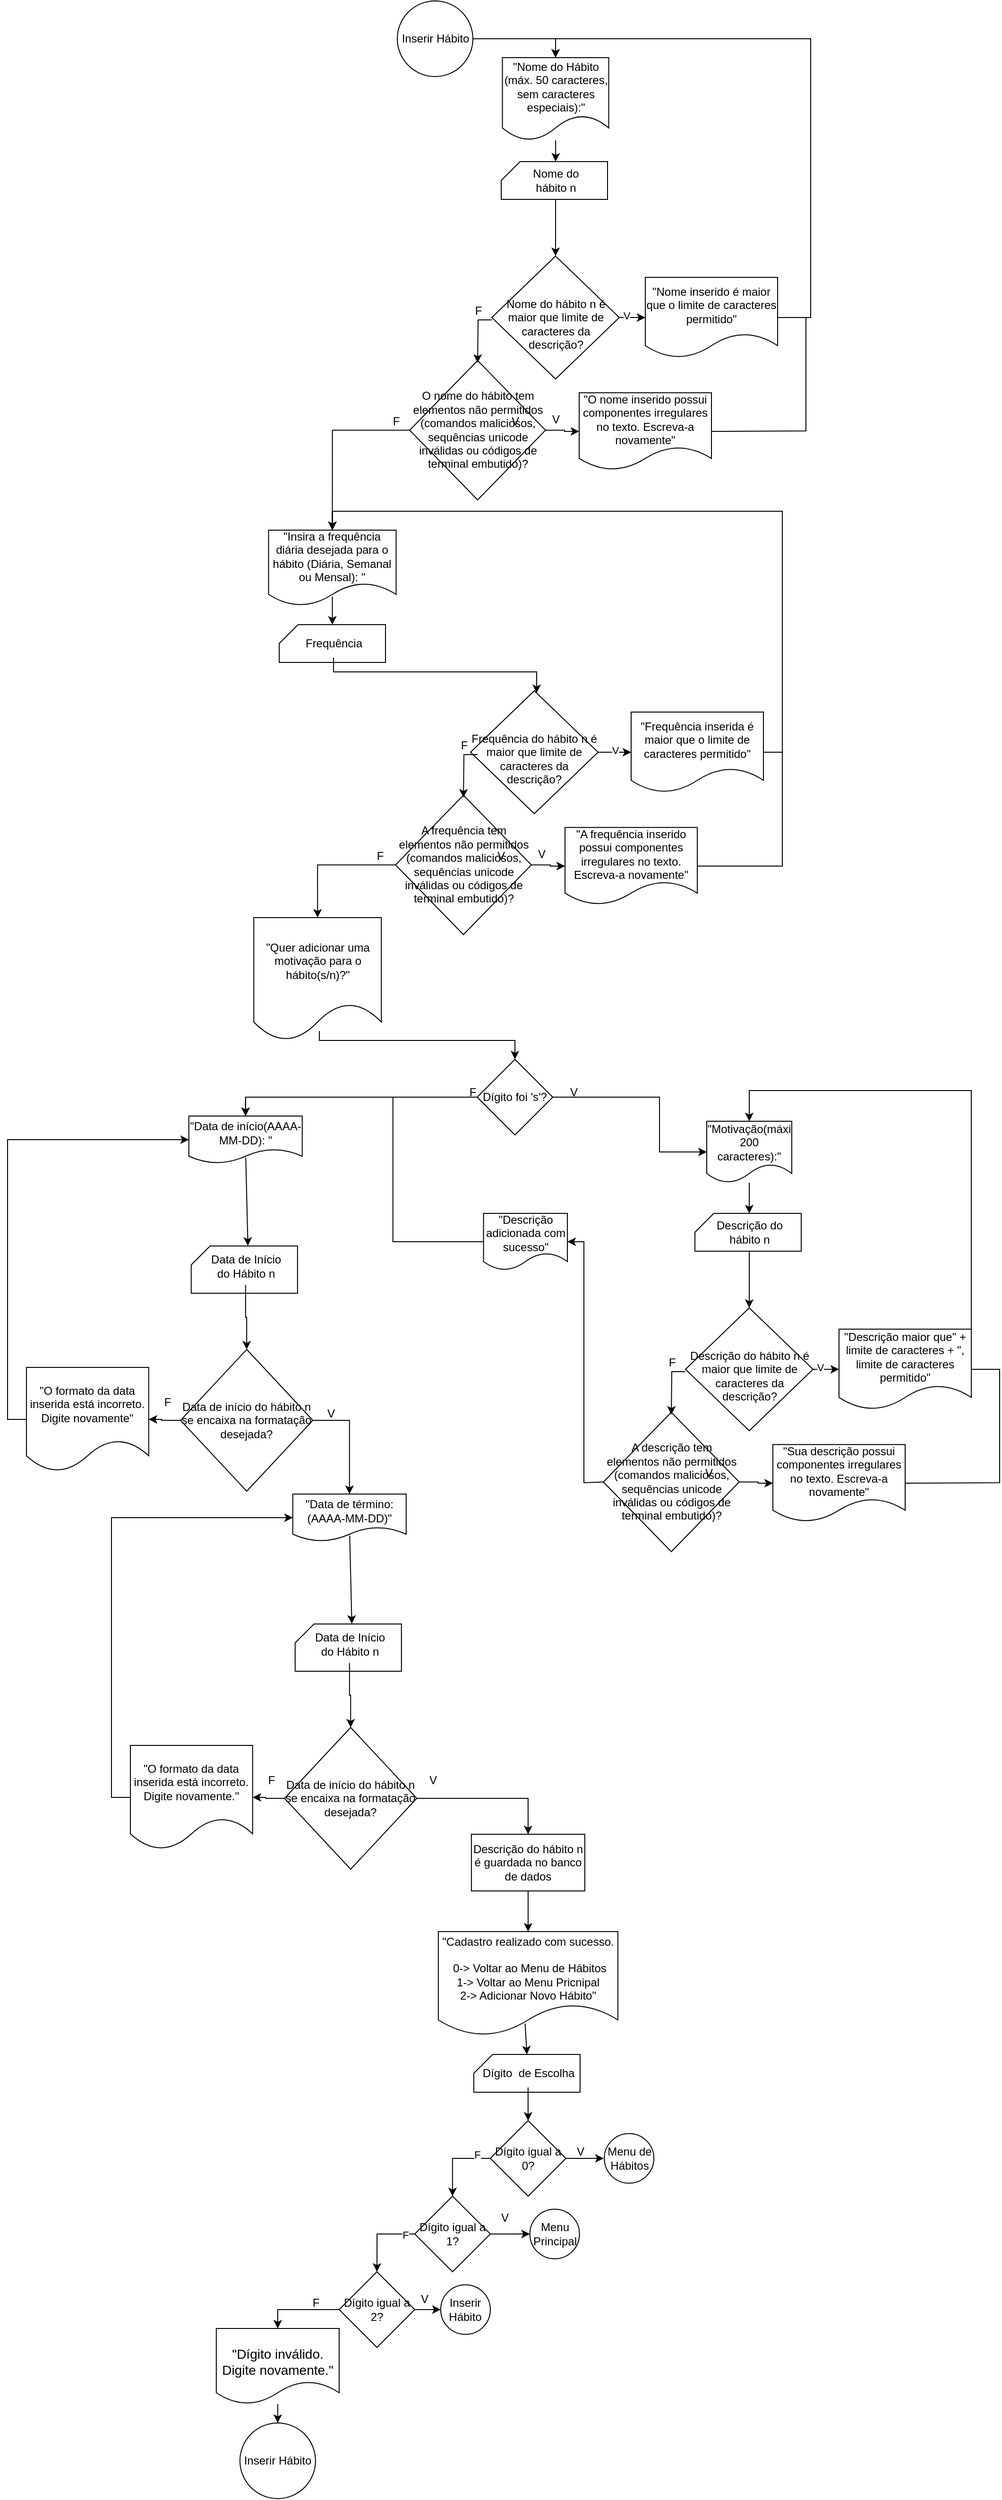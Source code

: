 <mxfile version="27.0.9">
  <diagram name="Página-1" id="tM3ftosBq5wTvWjN4mbQ">
    <mxGraphModel dx="2593" dy="1591" grid="1" gridSize="10" guides="1" tooltips="1" connect="1" arrows="1" fold="1" page="1" pageScale="1" pageWidth="2339" pageHeight="3300" math="0" shadow="0">
      <root>
        <mxCell id="0" />
        <mxCell id="1" parent="0" />
        <mxCell id="7ZSRkaOjpOQk4Y71W81P-1" value="&lt;font style=&quot;font-size: 12px;&quot;&gt;Inserir Hábito&lt;/font&gt;" style="ellipse;whiteSpace=wrap;html=1;" parent="1" vertex="1">
          <mxGeometry x="492.5" y="90" width="80" height="80" as="geometry" />
        </mxCell>
        <mxCell id="7ZSRkaOjpOQk4Y71W81P-29" style="edgeStyle=orthogonalEdgeStyle;rounded=0;orthogonalLoop=1;jettySize=auto;html=1;exitX=1;exitY=0.5;exitDx=0;exitDy=0;entryX=0.5;entryY=0;entryDx=0;entryDy=0;" parent="1" source="7ZSRkaOjpOQk4Y71W81P-1" target="2UnsvX_o7Jj4M8YrJTNP-5" edge="1">
          <mxGeometry relative="1" as="geometry">
            <mxPoint x="593.58" y="79.45" as="targetPoint" />
          </mxGeometry>
        </mxCell>
        <mxCell id="IzLjUkuJ2necWke2HIsd-5" value="&quot;Quer adicionar uma motivação para o hábito(s/n)?&quot;" style="shape=document;whiteSpace=wrap;html=1;boundedLbl=1;" parent="1" vertex="1">
          <mxGeometry x="340.62" y="1060" width="135" height="130" as="geometry" />
        </mxCell>
        <mxCell id="IzLjUkuJ2necWke2HIsd-18" value="" style="edgeStyle=orthogonalEdgeStyle;rounded=0;orthogonalLoop=1;jettySize=auto;html=1;exitX=1;exitY=0.5;exitDx=0;exitDy=0;" parent="1" source="IzLjUkuJ2necWke2HIsd-11" edge="1">
          <mxGeometry relative="1" as="geometry">
            <mxPoint x="663.75" y="1253" as="sourcePoint" />
            <mxPoint x="820" y="1308" as="targetPoint" />
            <Array as="points">
              <mxPoint x="770" y="1250" />
              <mxPoint x="770" y="1308" />
            </Array>
          </mxGeometry>
        </mxCell>
        <mxCell id="2UnsvX_o7Jj4M8YrJTNP-35" style="edgeStyle=orthogonalEdgeStyle;rounded=0;orthogonalLoop=1;jettySize=auto;html=1;exitX=0;exitY=0.5;exitDx=0;exitDy=0;entryX=0.5;entryY=0;entryDx=0;entryDy=0;" parent="1" source="IzLjUkuJ2necWke2HIsd-11" target="1i07AQhb1bTHNTs5yfd--1" edge="1">
          <mxGeometry relative="1" as="geometry">
            <mxPoint x="583.75" y="1253" as="sourcePoint" />
          </mxGeometry>
        </mxCell>
        <mxCell id="IzLjUkuJ2necWke2HIsd-11" value="Dígito foi &#39;s&#39;?" style="rhombus;whiteSpace=wrap;html=1;" parent="1" vertex="1">
          <mxGeometry x="577" y="1210" width="80" height="80" as="geometry" />
        </mxCell>
        <mxCell id="IzLjUkuJ2necWke2HIsd-13" value="" style="group" parent="1" vertex="1" connectable="0">
          <mxGeometry x="365" y="730" width="150" height="60" as="geometry" />
        </mxCell>
        <mxCell id="IzLjUkuJ2necWke2HIsd-1" value="&quot;Insira a frequência diária desejada para o hábito (Diária, Semanal ou Mensal): &quot;" style="shape=document;whiteSpace=wrap;html=1;boundedLbl=1;" parent="IzLjUkuJ2necWke2HIsd-13" vertex="1">
          <mxGeometry x="-8.75" y="-80" width="135" height="80" as="geometry" />
        </mxCell>
        <mxCell id="IzLjUkuJ2necWke2HIsd-4" value="" style="endArrow=classic;html=1;rounded=0;entryX=0.5;entryY=0;entryDx=0;entryDy=0;entryPerimeter=0;exitX=0.5;exitY=0.878;exitDx=0;exitDy=0;exitPerimeter=0;" parent="IzLjUkuJ2necWke2HIsd-13" source="IzLjUkuJ2necWke2HIsd-1" target="IzLjUkuJ2necWke2HIsd-2" edge="1">
          <mxGeometry width="50" height="50" relative="1" as="geometry">
            <mxPoint x="43.75" y="40" as="sourcePoint" />
            <mxPoint x="93.75" y="-10" as="targetPoint" />
          </mxGeometry>
        </mxCell>
        <mxCell id="IzLjUkuJ2necWke2HIsd-2" value="" style="verticalLabelPosition=bottom;verticalAlign=top;html=1;shape=card;whiteSpace=wrap;size=20;arcSize=12;" parent="IzLjUkuJ2necWke2HIsd-13" vertex="1">
          <mxGeometry x="2.5" y="20" width="112.5" height="40" as="geometry" />
        </mxCell>
        <mxCell id="IzLjUkuJ2necWke2HIsd-3" value="&lt;font style=&quot;font-size: 12px;&quot;&gt;Frequência&lt;br&gt;&lt;/font&gt;" style="text;html=1;align=center;verticalAlign=middle;resizable=0;points=[];autosize=1;strokeColor=none;fillColor=none;" parent="IzLjUkuJ2necWke2HIsd-13" vertex="1">
          <mxGeometry x="20" y="25" width="80" height="30" as="geometry" />
        </mxCell>
        <mxCell id="IzLjUkuJ2necWke2HIsd-14" value="" style="group" parent="1" vertex="1" connectable="0">
          <mxGeometry x="805" y="1373" width="120" height="40" as="geometry" />
        </mxCell>
        <mxCell id="IzLjUkuJ2necWke2HIsd-15" value="" style="verticalLabelPosition=bottom;verticalAlign=top;html=1;shape=card;whiteSpace=wrap;size=20;arcSize=12;" parent="IzLjUkuJ2necWke2HIsd-14" vertex="1">
          <mxGeometry x="2.5" width="112.5" height="40" as="geometry" />
        </mxCell>
        <mxCell id="IzLjUkuJ2necWke2HIsd-16" value="&lt;font style=&quot;font-size: 12px;&quot;&gt;Descrição do&lt;/font&gt;&lt;div&gt;&lt;font style=&quot;font-size: 12px;&quot;&gt;hábito n&lt;/font&gt;&lt;/div&gt;" style="text;html=1;align=center;verticalAlign=middle;resizable=0;points=[];autosize=1;strokeColor=none;fillColor=none;" parent="IzLjUkuJ2necWke2HIsd-14" vertex="1">
          <mxGeometry x="15" width="90" height="40" as="geometry" />
        </mxCell>
        <mxCell id="IzLjUkuJ2necWke2HIsd-19" value="" style="edgeStyle=orthogonalEdgeStyle;rounded=0;orthogonalLoop=1;jettySize=auto;html=1;" parent="1" source="IzLjUkuJ2necWke2HIsd-17" target="IzLjUkuJ2necWke2HIsd-16" edge="1">
          <mxGeometry relative="1" as="geometry" />
        </mxCell>
        <mxCell id="IzLjUkuJ2necWke2HIsd-17" value="&quot;Motivação(máxi 200 caracteres):&quot;" style="shape=document;whiteSpace=wrap;html=1;boundedLbl=1;" parent="1" vertex="1">
          <mxGeometry x="820" y="1275.5" width="90" height="65" as="geometry" />
        </mxCell>
        <mxCell id="1i07AQhb1bTHNTs5yfd--1" value="&quot;Data de início(AAAA-MM-DD): &quot;" style="shape=document;whiteSpace=wrap;html=1;boundedLbl=1;" parent="1" vertex="1">
          <mxGeometry x="271.88" y="1270" width="120" height="50" as="geometry" />
        </mxCell>
        <mxCell id="2UnsvX_o7Jj4M8YrJTNP-36" style="edgeStyle=orthogonalEdgeStyle;rounded=0;orthogonalLoop=1;jettySize=auto;html=1;exitX=0;exitY=0.5;exitDx=0;exitDy=0;entryX=0.5;entryY=0;entryDx=0;entryDy=0;" parent="1" source="1i07AQhb1bTHNTs5yfd--4" target="1i07AQhb1bTHNTs5yfd--1" edge="1">
          <mxGeometry relative="1" as="geometry" />
        </mxCell>
        <mxCell id="1i07AQhb1bTHNTs5yfd--4" value="&quot;Descrição adicionada com sucesso&quot;" style="shape=document;whiteSpace=wrap;html=1;boundedLbl=1;" parent="1" vertex="1">
          <mxGeometry x="583.75" y="1373" width="88.75" height="60" as="geometry" />
        </mxCell>
        <mxCell id="1i07AQhb1bTHNTs5yfd--12" value="&quot;Cadastro realizado com sucesso.&lt;div&gt;&lt;span style=&quot;background-color: transparent; color: light-dark(rgb(0, 0, 0), rgb(255, 255, 255));&quot;&gt;&lt;br&gt;&lt;/span&gt;&lt;/div&gt;&lt;div&gt;&lt;span style=&quot;background-color: transparent; color: light-dark(rgb(0, 0, 0), rgb(255, 255, 255));&quot;&gt;&amp;nbsp;0-&amp;gt; Voltar ao Menu de Hábitos&lt;/span&gt;&lt;/div&gt;&lt;div&gt;&lt;span style=&quot;background-color: transparent; color: light-dark(rgb(0, 0, 0), rgb(255, 255, 255));&quot;&gt;1-&amp;gt; Voltar ao Menu Pricnipal&lt;/span&gt;&lt;/div&gt;&lt;div&gt;&lt;span style=&quot;background-color: transparent; color: light-dark(rgb(0, 0, 0), rgb(255, 255, 255));&quot;&gt;2-&amp;gt; Adicionar Novo Hábito&quot;&lt;/span&gt;&lt;/div&gt;" style="shape=document;whiteSpace=wrap;html=1;boundedLbl=1;" parent="1" vertex="1">
          <mxGeometry x="535.94" y="2133" width="190" height="110" as="geometry" />
        </mxCell>
        <mxCell id="1i07AQhb1bTHNTs5yfd--29" value="" style="edgeStyle=orthogonalEdgeStyle;rounded=0;orthogonalLoop=1;jettySize=auto;html=1;" parent="1" source="1i07AQhb1bTHNTs5yfd--14" edge="1">
          <mxGeometry relative="1" as="geometry">
            <mxPoint x="710.94" y="2373" as="targetPoint" />
          </mxGeometry>
        </mxCell>
        <mxCell id="1i07AQhb1bTHNTs5yfd--14" value="Dígito igual a 0?" style="rhombus;whiteSpace=wrap;html=1;" parent="1" vertex="1">
          <mxGeometry x="590.94" y="2333" width="80" height="80" as="geometry" />
        </mxCell>
        <mxCell id="1i07AQhb1bTHNTs5yfd--15" value="" style="group" parent="1" vertex="1" connectable="0">
          <mxGeometry x="570.94" y="2263" width="120" height="40" as="geometry" />
        </mxCell>
        <mxCell id="1i07AQhb1bTHNTs5yfd--16" value="" style="verticalLabelPosition=bottom;verticalAlign=top;html=1;shape=card;whiteSpace=wrap;size=20;arcSize=12;" parent="1i07AQhb1bTHNTs5yfd--15" vertex="1">
          <mxGeometry x="2.5" width="112.5" height="40" as="geometry" />
        </mxCell>
        <mxCell id="1i07AQhb1bTHNTs5yfd--17" value="&lt;font style=&quot;font-size: 12px;&quot;&gt;Dígito&amp;nbsp; de Escolha&lt;/font&gt;" style="text;html=1;align=center;verticalAlign=middle;resizable=0;points=[];autosize=1;strokeColor=none;fillColor=none;" parent="1i07AQhb1bTHNTs5yfd--15" vertex="1">
          <mxGeometry y="5" width="120" height="30" as="geometry" />
        </mxCell>
        <mxCell id="1i07AQhb1bTHNTs5yfd--19" value="" style="endArrow=classic;html=1;rounded=0;exitX=0.483;exitY=0.885;exitDx=0;exitDy=0;exitPerimeter=0;entryX=0.5;entryY=0;entryDx=0;entryDy=0;entryPerimeter=0;" parent="1" source="1i07AQhb1bTHNTs5yfd--12" target="1i07AQhb1bTHNTs5yfd--16" edge="1">
          <mxGeometry width="50" height="50" relative="1" as="geometry">
            <mxPoint x="690.94" y="2153" as="sourcePoint" />
            <mxPoint x="740.94" y="2103" as="targetPoint" />
          </mxGeometry>
        </mxCell>
        <mxCell id="1i07AQhb1bTHNTs5yfd--20" value="" style="edgeStyle=orthogonalEdgeStyle;rounded=0;orthogonalLoop=1;jettySize=auto;html=1;" parent="1" source="1i07AQhb1bTHNTs5yfd--17" target="1i07AQhb1bTHNTs5yfd--14" edge="1">
          <mxGeometry relative="1" as="geometry" />
        </mxCell>
        <mxCell id="1i07AQhb1bTHNTs5yfd--31" value="" style="edgeStyle=orthogonalEdgeStyle;rounded=0;orthogonalLoop=1;jettySize=auto;html=1;" parent="1" source="1i07AQhb1bTHNTs5yfd--21" target="1i07AQhb1bTHNTs5yfd--30" edge="1">
          <mxGeometry relative="1" as="geometry" />
        </mxCell>
        <mxCell id="1i07AQhb1bTHNTs5yfd--21" value="Dígito igual a 1?" style="rhombus;whiteSpace=wrap;html=1;" parent="1" vertex="1">
          <mxGeometry x="510.94" y="2413" width="80" height="80" as="geometry" />
        </mxCell>
        <mxCell id="1i07AQhb1bTHNTs5yfd--33" value="" style="edgeStyle=orthogonalEdgeStyle;rounded=0;orthogonalLoop=1;jettySize=auto;html=1;" parent="1" source="1i07AQhb1bTHNTs5yfd--22" target="1i07AQhb1bTHNTs5yfd--32" edge="1">
          <mxGeometry relative="1" as="geometry" />
        </mxCell>
        <mxCell id="1i07AQhb1bTHNTs5yfd--22" value="Dígito igual a 2?" style="rhombus;whiteSpace=wrap;html=1;" parent="1" vertex="1">
          <mxGeometry x="430.94" y="2493" width="80" height="80" as="geometry" />
        </mxCell>
        <mxCell id="1i07AQhb1bTHNTs5yfd--23" value="" style="endArrow=classic;html=1;rounded=0;exitX=0;exitY=0.5;exitDx=0;exitDy=0;entryX=0.5;entryY=0;entryDx=0;entryDy=0;" parent="1" source="1i07AQhb1bTHNTs5yfd--14" target="1i07AQhb1bTHNTs5yfd--21" edge="1">
          <mxGeometry width="50" height="50" relative="1" as="geometry">
            <mxPoint x="525.94" y="2423" as="sourcePoint" />
            <mxPoint x="575.94" y="2373" as="targetPoint" />
            <Array as="points">
              <mxPoint x="550.94" y="2373" />
            </Array>
          </mxGeometry>
        </mxCell>
        <mxCell id="1i07AQhb1bTHNTs5yfd--26" value="F" style="edgeLabel;html=1;align=center;verticalAlign=middle;resizable=0;points=[];" parent="1i07AQhb1bTHNTs5yfd--23" vertex="1" connectable="0">
          <mxGeometry x="-0.64" y="-4" relative="1" as="geometry">
            <mxPoint as="offset" />
          </mxGeometry>
        </mxCell>
        <mxCell id="1i07AQhb1bTHNTs5yfd--24" value="" style="endArrow=classic;html=1;rounded=0;exitX=0;exitY=0.5;exitDx=0;exitDy=0;entryX=0.5;entryY=0;entryDx=0;entryDy=0;" parent="1" source="1i07AQhb1bTHNTs5yfd--21" target="1i07AQhb1bTHNTs5yfd--22" edge="1">
          <mxGeometry width="50" height="50" relative="1" as="geometry">
            <mxPoint x="564.07" y="2393" as="sourcePoint" />
            <mxPoint x="614.07" y="2343" as="targetPoint" />
            <Array as="points">
              <mxPoint x="471.07" y="2453" />
            </Array>
          </mxGeometry>
        </mxCell>
        <mxCell id="1i07AQhb1bTHNTs5yfd--27" value="F" style="edgeLabel;html=1;align=center;verticalAlign=middle;resizable=0;points=[];" parent="1i07AQhb1bTHNTs5yfd--24" vertex="1" connectable="0">
          <mxGeometry x="-0.744" y="1" relative="1" as="geometry">
            <mxPoint as="offset" />
          </mxGeometry>
        </mxCell>
        <mxCell id="1i07AQhb1bTHNTs5yfd--28" value="Menu de Hábitos" style="ellipse;whiteSpace=wrap;html=1;aspect=fixed;" parent="1" vertex="1">
          <mxGeometry x="711.56" y="2346.75" width="52.5" height="52.5" as="geometry" />
        </mxCell>
        <mxCell id="1i07AQhb1bTHNTs5yfd--30" value="Menu Principal" style="ellipse;whiteSpace=wrap;html=1;aspect=fixed;" parent="1" vertex="1">
          <mxGeometry x="632.81" y="2426.75" width="52.5" height="52.5" as="geometry" />
        </mxCell>
        <mxCell id="1i07AQhb1bTHNTs5yfd--32" value="Inserir Hábito" style="ellipse;whiteSpace=wrap;html=1;aspect=fixed;" parent="1" vertex="1">
          <mxGeometry x="538.44" y="2506.75" width="52.5" height="52.5" as="geometry" />
        </mxCell>
        <mxCell id="qdGEE6m0B6aa-HSqrMo8-2" value="V" style="text;html=1;align=center;verticalAlign=middle;resizable=0;points=[];autosize=1;strokeColor=none;fillColor=none;" parent="1" vertex="1">
          <mxGeometry x="663.75" y="1230" width="30" height="30" as="geometry" />
        </mxCell>
        <mxCell id="qdGEE6m0B6aa-HSqrMo8-3" value="V" style="text;html=1;align=center;verticalAlign=middle;resizable=0;points=[];autosize=1;strokeColor=none;fillColor=none;" parent="1" vertex="1">
          <mxGeometry x="670.94" y="2351" width="30" height="30" as="geometry" />
        </mxCell>
        <mxCell id="qdGEE6m0B6aa-HSqrMo8-4" value="V" style="text;html=1;align=center;verticalAlign=middle;resizable=0;points=[];autosize=1;strokeColor=none;fillColor=none;" parent="1" vertex="1">
          <mxGeometry x="590.94" y="2421" width="30" height="30" as="geometry" />
        </mxCell>
        <mxCell id="qdGEE6m0B6aa-HSqrMo8-5" value="V" style="text;html=1;align=center;verticalAlign=middle;resizable=0;points=[];autosize=1;strokeColor=none;fillColor=none;" parent="1" vertex="1">
          <mxGeometry x="505.94" y="2506.75" width="30" height="30" as="geometry" />
        </mxCell>
        <mxCell id="qdGEE6m0B6aa-HSqrMo8-6" value="" style="edgeStyle=orthogonalEdgeStyle;rounded=0;orthogonalLoop=1;jettySize=auto;html=1;" parent="1" source="qdGEE6m0B6aa-HSqrMo8-7" target="qdGEE6m0B6aa-HSqrMo8-8" edge="1">
          <mxGeometry relative="1" as="geometry" />
        </mxCell>
        <mxCell id="qdGEE6m0B6aa-HSqrMo8-7" value="&lt;div&gt;&lt;br&gt;&lt;/div&gt;&lt;div&gt;&lt;font style=&quot;font-size: 14px;&quot;&gt;&quot;Dígito inválido. Digite novamente.&quot;&lt;/font&gt;&lt;/div&gt;" style="shape=document;whiteSpace=wrap;html=1;boundedLbl=1;" parent="1" vertex="1">
          <mxGeometry x="300.94" y="2553" width="130" height="80" as="geometry" />
        </mxCell>
        <mxCell id="qdGEE6m0B6aa-HSqrMo8-8" value="Inserir Hábito" style="ellipse;whiteSpace=wrap;html=1;" parent="1" vertex="1">
          <mxGeometry x="325.94" y="2653" width="80" height="80" as="geometry" />
        </mxCell>
        <mxCell id="qdGEE6m0B6aa-HSqrMo8-9" value="" style="endArrow=classic;html=1;rounded=0;exitX=0;exitY=0.5;exitDx=0;exitDy=0;entryX=0.5;entryY=0;entryDx=0;entryDy=0;" parent="1" source="1i07AQhb1bTHNTs5yfd--22" target="qdGEE6m0B6aa-HSqrMo8-7" edge="1">
          <mxGeometry width="50" height="50" relative="1" as="geometry">
            <mxPoint x="615.94" y="2603" as="sourcePoint" />
            <mxPoint x="665.94" y="2553" as="targetPoint" />
            <Array as="points">
              <mxPoint x="365.94" y="2533" />
            </Array>
          </mxGeometry>
        </mxCell>
        <mxCell id="qdGEE6m0B6aa-HSqrMo8-10" value="F" style="text;html=1;align=center;verticalAlign=middle;resizable=0;points=[];autosize=1;strokeColor=none;fillColor=none;" parent="1" vertex="1">
          <mxGeometry x="390.94" y="2511" width="30" height="30" as="geometry" />
        </mxCell>
        <mxCell id="qdGEE6m0B6aa-HSqrMo8-16" value="" style="edgeStyle=orthogonalEdgeStyle;rounded=0;orthogonalLoop=1;jettySize=auto;html=1;" parent="1" source="qdGEE6m0B6aa-HSqrMo8-14" target="1i07AQhb1bTHNTs5yfd--12" edge="1">
          <mxGeometry relative="1" as="geometry" />
        </mxCell>
        <mxCell id="qdGEE6m0B6aa-HSqrMo8-14" value="Descrição do hábito n é guardada no banco de dados" style="rounded=0;whiteSpace=wrap;html=1;" parent="1" vertex="1">
          <mxGeometry x="570.94" y="2030" width="120" height="60" as="geometry" />
        </mxCell>
        <mxCell id="qdGEE6m0B6aa-HSqrMo8-26" value="" style="edgeStyle=orthogonalEdgeStyle;rounded=0;orthogonalLoop=1;jettySize=auto;html=1;" parent="1" source="qdGEE6m0B6aa-HSqrMo8-19" target="qdGEE6m0B6aa-HSqrMo8-25" edge="1">
          <mxGeometry relative="1" as="geometry" />
        </mxCell>
        <mxCell id="qdGEE6m0B6aa-HSqrMo8-33" value="V" style="edgeLabel;html=1;align=center;verticalAlign=middle;resizable=0;points=[];" parent="qdGEE6m0B6aa-HSqrMo8-26" vertex="1" connectable="0">
          <mxGeometry x="0.243" y="2" relative="1" as="geometry">
            <mxPoint as="offset" />
          </mxGeometry>
        </mxCell>
        <mxCell id="qdGEE6m0B6aa-HSqrMo8-19" value="&lt;div&gt;&lt;br&gt;&lt;/div&gt;Descrição do hábito n é maior que limite de caracteres da descrição?" style="rhombus;whiteSpace=wrap;html=1;" parent="1" vertex="1">
          <mxGeometry x="797.5" y="1473" width="135" height="130" as="geometry" />
        </mxCell>
        <mxCell id="qdGEE6m0B6aa-HSqrMo8-20" value="" style="edgeStyle=orthogonalEdgeStyle;rounded=0;orthogonalLoop=1;jettySize=auto;html=1;" parent="1" source="IzLjUkuJ2necWke2HIsd-16" target="qdGEE6m0B6aa-HSqrMo8-19" edge="1">
          <mxGeometry relative="1" as="geometry" />
        </mxCell>
        <mxCell id="qdGEE6m0B6aa-HSqrMo8-25" value="&quot;Descrição maior que&quot; + limite de caracteres + &quot;, limite de caracteres permitido&quot;" style="shape=document;whiteSpace=wrap;html=1;boundedLbl=1;" parent="1" vertex="1">
          <mxGeometry x="960" y="1495.5" width="140" height="85" as="geometry" />
        </mxCell>
        <mxCell id="qdGEE6m0B6aa-HSqrMo8-30" value="" style="endArrow=classic;html=1;rounded=0;exitX=1;exitY=0.5;exitDx=0;exitDy=0;entryX=0.5;entryY=0;entryDx=0;entryDy=0;" parent="1" source="qdGEE6m0B6aa-HSqrMo8-25" target="IzLjUkuJ2necWke2HIsd-17" edge="1">
          <mxGeometry width="50" height="50" relative="1" as="geometry">
            <mxPoint x="1160" y="1265.5" as="sourcePoint" />
            <mxPoint x="1010" y="1203" as="targetPoint" />
            <Array as="points">
              <mxPoint x="1100" y="1338" />
              <mxPoint x="1100" y="1243" />
              <mxPoint x="970" y="1243" />
              <mxPoint x="865" y="1243" />
            </Array>
          </mxGeometry>
        </mxCell>
        <mxCell id="qdGEE6m0B6aa-HSqrMo8-42" value="" style="edgeStyle=orthogonalEdgeStyle;rounded=0;orthogonalLoop=1;jettySize=auto;html=1;" parent="1" source="qdGEE6m0B6aa-HSqrMo8-31" target="qdGEE6m0B6aa-HSqrMo8-41" edge="1">
          <mxGeometry relative="1" as="geometry" />
        </mxCell>
        <mxCell id="qdGEE6m0B6aa-HSqrMo8-31" value="A descrição tem elementos não permitidos (comandos maliciosos, sequências unicode inválidas ou códigos de terminal embutido)?" style="rhombus;whiteSpace=wrap;html=1;" parent="1" vertex="1">
          <mxGeometry x="710.62" y="1583.49" width="143.75" height="147.51" as="geometry" />
        </mxCell>
        <mxCell id="qdGEE6m0B6aa-HSqrMo8-35" value="" style="endArrow=classic;html=1;rounded=0;exitX=0;exitY=0.5;exitDx=0;exitDy=0;entryX=0.5;entryY=0;entryDx=0;entryDy=0;" parent="1" edge="1">
          <mxGeometry width="50" height="50" relative="1" as="geometry">
            <mxPoint x="797.5" y="1540.5" as="sourcePoint" />
            <mxPoint x="782.495" y="1585.99" as="targetPoint" />
            <Array as="points">
              <mxPoint x="783" y="1540.5" />
            </Array>
          </mxGeometry>
        </mxCell>
        <mxCell id="qdGEE6m0B6aa-HSqrMo8-37" value="" style="endArrow=classic;html=1;rounded=0;exitX=0;exitY=0.5;exitDx=0;exitDy=0;entryX=1;entryY=0.5;entryDx=0;entryDy=0;" parent="1" source="qdGEE6m0B6aa-HSqrMo8-31" target="1i07AQhb1bTHNTs5yfd--4" edge="1">
          <mxGeometry width="50" height="50" relative="1" as="geometry">
            <mxPoint x="820" y="1563" as="sourcePoint" />
            <mxPoint x="870" y="1513" as="targetPoint" />
            <Array as="points">
              <mxPoint x="690" y="1658" />
              <mxPoint x="690" y="1403" />
            </Array>
          </mxGeometry>
        </mxCell>
        <mxCell id="qdGEE6m0B6aa-HSqrMo8-38" value="F" style="text;html=1;align=center;verticalAlign=middle;resizable=0;points=[];autosize=1;strokeColor=none;fillColor=none;" parent="1" vertex="1">
          <mxGeometry x="556.88" y="1230" width="30" height="30" as="geometry" />
        </mxCell>
        <mxCell id="qdGEE6m0B6aa-HSqrMo8-41" value="&quot;Sua descrição possui componentes irregulares no texto. Escreva-a novamente&quot;" style="shape=document;whiteSpace=wrap;html=1;boundedLbl=1;" parent="1" vertex="1">
          <mxGeometry x="890" y="1617.62" width="140" height="81.75" as="geometry" />
        </mxCell>
        <mxCell id="qdGEE6m0B6aa-HSqrMo8-44" value="F" style="text;html=1;align=center;verticalAlign=middle;resizable=0;points=[];autosize=1;strokeColor=none;fillColor=none;" parent="1" vertex="1">
          <mxGeometry x="767.5" y="1515.5" width="30" height="30" as="geometry" />
        </mxCell>
        <mxCell id="qdGEE6m0B6aa-HSqrMo8-50" value="V" style="text;html=1;align=center;verticalAlign=middle;resizable=0;points=[];autosize=1;strokeColor=none;fillColor=none;" parent="1" vertex="1">
          <mxGeometry x="807" y="1633" width="30" height="30" as="geometry" />
        </mxCell>
        <mxCell id="qdGEE6m0B6aa-HSqrMo8-57" value="" style="edgeStyle=orthogonalEdgeStyle;rounded=0;orthogonalLoop=1;jettySize=auto;html=1;" parent="1" source="qdGEE6m0B6aa-HSqrMo8-51" target="qdGEE6m0B6aa-HSqrMo8-56" edge="1">
          <mxGeometry relative="1" as="geometry" />
        </mxCell>
        <mxCell id="Z-LqZaPnYLFKSgXN9O7Q-23" style="edgeStyle=orthogonalEdgeStyle;rounded=0;orthogonalLoop=1;jettySize=auto;html=1;exitX=1;exitY=0.5;exitDx=0;exitDy=0;entryX=0.5;entryY=0;entryDx=0;entryDy=0;" edge="1" parent="1" source="qdGEE6m0B6aa-HSqrMo8-51" target="Z-LqZaPnYLFKSgXN9O7Q-12">
          <mxGeometry relative="1" as="geometry" />
        </mxCell>
        <mxCell id="qdGEE6m0B6aa-HSqrMo8-51" value="Data de início do hábito n se encaixa na formatação desejada?" style="rhombus;whiteSpace=wrap;html=1;" parent="1" vertex="1">
          <mxGeometry x="263.13" y="1517" width="140" height="150" as="geometry" />
        </mxCell>
        <mxCell id="qdGEE6m0B6aa-HSqrMo8-53" value="" style="endArrow=classic;html=1;rounded=0;exitX=0.502;exitY=0.877;exitDx=0;exitDy=0;exitPerimeter=0;entryX=0.525;entryY=-0.038;entryDx=0;entryDy=0;entryPerimeter=0;" parent="1" source="1i07AQhb1bTHNTs5yfd--1" target="qdGEE6m0B6aa-HSqrMo8-61" edge="1">
          <mxGeometry width="50" height="50" relative="1" as="geometry">
            <mxPoint x="579.38" y="1640" as="sourcePoint" />
            <mxPoint x="629.38" y="1590" as="targetPoint" />
          </mxGeometry>
        </mxCell>
        <mxCell id="2UnsvX_o7Jj4M8YrJTNP-37" style="edgeStyle=orthogonalEdgeStyle;rounded=0;orthogonalLoop=1;jettySize=auto;html=1;exitX=0;exitY=0.5;exitDx=0;exitDy=0;entryX=0;entryY=0.5;entryDx=0;entryDy=0;" parent="1" source="qdGEE6m0B6aa-HSqrMo8-56" target="1i07AQhb1bTHNTs5yfd--1" edge="1">
          <mxGeometry relative="1" as="geometry" />
        </mxCell>
        <mxCell id="qdGEE6m0B6aa-HSqrMo8-56" value="&quot;O formato da data inserida está incorreto. Digite novamente&quot;" style="shape=document;whiteSpace=wrap;html=1;boundedLbl=1;" parent="1" vertex="1">
          <mxGeometry x="100" y="1536" width="129.38" height="110" as="geometry" />
        </mxCell>
        <mxCell id="qdGEE6m0B6aa-HSqrMo8-59" value="" style="group" parent="1" vertex="1" connectable="0">
          <mxGeometry x="271.88" y="1407.5" width="140" height="50" as="geometry" />
        </mxCell>
        <mxCell id="qdGEE6m0B6aa-HSqrMo8-60" value="" style="verticalLabelPosition=bottom;verticalAlign=top;html=1;shape=card;whiteSpace=wrap;size=20;arcSize=12;" parent="qdGEE6m0B6aa-HSqrMo8-59" vertex="1">
          <mxGeometry x="2.5" width="112.5" height="50" as="geometry" />
        </mxCell>
        <mxCell id="qdGEE6m0B6aa-HSqrMo8-61" value="&lt;font style=&quot;font-size: 12px;&quot;&gt;Data de Início&lt;/font&gt;&lt;div&gt;&lt;font style=&quot;font-size: 12px;&quot;&gt;do Hábito n&lt;/font&gt;&lt;/div&gt;" style="text;html=1;align=center;verticalAlign=middle;resizable=0;points=[];autosize=1;strokeColor=none;fillColor=none;" parent="qdGEE6m0B6aa-HSqrMo8-59" vertex="1">
          <mxGeometry x="10" y="1.25" width="100" height="40" as="geometry" />
        </mxCell>
        <mxCell id="qdGEE6m0B6aa-HSqrMo8-62" value="" style="edgeStyle=orthogonalEdgeStyle;rounded=0;orthogonalLoop=1;jettySize=auto;html=1;" parent="1" source="qdGEE6m0B6aa-HSqrMo8-61" target="qdGEE6m0B6aa-HSqrMo8-51" edge="1">
          <mxGeometry relative="1" as="geometry" />
        </mxCell>
        <mxCell id="qdGEE6m0B6aa-HSqrMo8-63" value="F" style="text;html=1;align=center;verticalAlign=middle;resizable=0;points=[];autosize=1;strokeColor=none;fillColor=none;" parent="1" vertex="1">
          <mxGeometry x="234.38" y="1558" width="30" height="30" as="geometry" />
        </mxCell>
        <mxCell id="qdGEE6m0B6aa-HSqrMo8-64" value="V" style="text;html=1;align=center;verticalAlign=middle;resizable=0;points=[];autosize=1;strokeColor=none;fillColor=none;" parent="1" vertex="1">
          <mxGeometry x="406.88" y="1570" width="30" height="30" as="geometry" />
        </mxCell>
        <mxCell id="qdGEE6m0B6aa-HSqrMo8-66" value="" style="endArrow=none;html=1;rounded=0;entryX=1;entryY=0.5;entryDx=0;entryDy=0;" parent="1" target="qdGEE6m0B6aa-HSqrMo8-41" edge="1">
          <mxGeometry width="50" height="50" relative="1" as="geometry">
            <mxPoint x="1100" y="1538" as="sourcePoint" />
            <mxPoint x="690" y="1443" as="targetPoint" />
            <Array as="points">
              <mxPoint x="1130" y="1538" />
              <mxPoint x="1130" y="1658" />
            </Array>
          </mxGeometry>
        </mxCell>
        <mxCell id="2UnsvX_o7Jj4M8YrJTNP-1" value="" style="group" parent="1" vertex="1" connectable="0">
          <mxGeometry x="600" y="260" width="120" height="40" as="geometry" />
        </mxCell>
        <mxCell id="2UnsvX_o7Jj4M8YrJTNP-2" value="" style="verticalLabelPosition=bottom;verticalAlign=top;html=1;shape=card;whiteSpace=wrap;size=20;arcSize=12;" parent="2UnsvX_o7Jj4M8YrJTNP-1" vertex="1">
          <mxGeometry x="2.5" width="112.5" height="40" as="geometry" />
        </mxCell>
        <mxCell id="2UnsvX_o7Jj4M8YrJTNP-3" value="&lt;font style=&quot;font-size: 12px;&quot;&gt;Nome do&lt;/font&gt;&lt;div&gt;&lt;font style=&quot;font-size: 12px;&quot;&gt;hábito n&lt;/font&gt;&lt;/div&gt;" style="text;html=1;align=center;verticalAlign=middle;resizable=0;points=[];autosize=1;strokeColor=none;fillColor=none;" parent="2UnsvX_o7Jj4M8YrJTNP-1" vertex="1">
          <mxGeometry x="25" width="70" height="40" as="geometry" />
        </mxCell>
        <mxCell id="2UnsvX_o7Jj4M8YrJTNP-4" value="" style="edgeStyle=orthogonalEdgeStyle;rounded=0;orthogonalLoop=1;jettySize=auto;html=1;" parent="1" source="2UnsvX_o7Jj4M8YrJTNP-5" target="2UnsvX_o7Jj4M8YrJTNP-3" edge="1">
          <mxGeometry relative="1" as="geometry" />
        </mxCell>
        <mxCell id="2UnsvX_o7Jj4M8YrJTNP-5" value="&quot;Nome do Hábito (máx. 50 caracteres, sem caracteres especiais):&quot;" style="shape=document;whiteSpace=wrap;html=1;boundedLbl=1;" parent="1" vertex="1">
          <mxGeometry x="603.75" y="150" width="112.5" height="87.5" as="geometry" />
        </mxCell>
        <mxCell id="2UnsvX_o7Jj4M8YrJTNP-11" value="" style="edgeStyle=orthogonalEdgeStyle;rounded=0;orthogonalLoop=1;jettySize=auto;html=1;" parent="1" source="2UnsvX_o7Jj4M8YrJTNP-13" target="2UnsvX_o7Jj4M8YrJTNP-15" edge="1">
          <mxGeometry relative="1" as="geometry" />
        </mxCell>
        <mxCell id="2UnsvX_o7Jj4M8YrJTNP-12" value="V" style="edgeLabel;html=1;align=center;verticalAlign=middle;resizable=0;points=[];" parent="2UnsvX_o7Jj4M8YrJTNP-11" vertex="1" connectable="0">
          <mxGeometry x="0.243" y="2" relative="1" as="geometry">
            <mxPoint as="offset" />
          </mxGeometry>
        </mxCell>
        <mxCell id="2UnsvX_o7Jj4M8YrJTNP-13" value="&lt;div&gt;&lt;br&gt;&lt;/div&gt;Nome do hábito n é maior que limite de caracteres da descrição?" style="rhombus;whiteSpace=wrap;html=1;" parent="1" vertex="1">
          <mxGeometry x="592.5" y="360" width="135" height="130" as="geometry" />
        </mxCell>
        <mxCell id="2UnsvX_o7Jj4M8YrJTNP-14" value="" style="edgeStyle=orthogonalEdgeStyle;rounded=0;orthogonalLoop=1;jettySize=auto;html=1;" parent="1" source="2UnsvX_o7Jj4M8YrJTNP-3" target="2UnsvX_o7Jj4M8YrJTNP-13" edge="1">
          <mxGeometry relative="1" as="geometry" />
        </mxCell>
        <mxCell id="2UnsvX_o7Jj4M8YrJTNP-15" value="&quot;Nome inserido é maior que o limite de caracteres permitido&quot;" style="shape=document;whiteSpace=wrap;html=1;boundedLbl=1;" parent="1" vertex="1">
          <mxGeometry x="755" y="382.5" width="140" height="85" as="geometry" />
        </mxCell>
        <mxCell id="2UnsvX_o7Jj4M8YrJTNP-16" value="" style="endArrow=classic;html=1;rounded=0;exitX=1;exitY=0.5;exitDx=0;exitDy=0;entryX=0.5;entryY=0;entryDx=0;entryDy=0;" parent="1" source="2UnsvX_o7Jj4M8YrJTNP-15" target="2UnsvX_o7Jj4M8YrJTNP-5" edge="1">
          <mxGeometry width="50" height="50" relative="1" as="geometry">
            <mxPoint x="955" y="152.5" as="sourcePoint" />
            <mxPoint x="805" y="90" as="targetPoint" />
            <Array as="points">
              <mxPoint x="930" y="425" />
              <mxPoint x="930" y="230" />
              <mxPoint x="930" y="130" />
              <mxPoint x="765" y="130" />
              <mxPoint x="660" y="130" />
            </Array>
          </mxGeometry>
        </mxCell>
        <mxCell id="2UnsvX_o7Jj4M8YrJTNP-17" value="" style="edgeStyle=orthogonalEdgeStyle;rounded=0;orthogonalLoop=1;jettySize=auto;html=1;" parent="1" source="2UnsvX_o7Jj4M8YrJTNP-18" target="2UnsvX_o7Jj4M8YrJTNP-22" edge="1">
          <mxGeometry relative="1" as="geometry" />
        </mxCell>
        <mxCell id="2UnsvX_o7Jj4M8YrJTNP-26" style="edgeStyle=orthogonalEdgeStyle;rounded=0;orthogonalLoop=1;jettySize=auto;html=1;exitX=0;exitY=0.5;exitDx=0;exitDy=0;entryX=0.5;entryY=0;entryDx=0;entryDy=0;" parent="1" source="2UnsvX_o7Jj4M8YrJTNP-18" target="IzLjUkuJ2necWke2HIsd-1" edge="1">
          <mxGeometry relative="1" as="geometry">
            <mxPoint x="465" y="544.25" as="targetPoint" />
          </mxGeometry>
        </mxCell>
        <mxCell id="2UnsvX_o7Jj4M8YrJTNP-18" value="O nome do hábito tem elementos não permitidos (comandos maliciosos, sequências unicode inválidas ou códigos de terminal embutido)?" style="rhombus;whiteSpace=wrap;html=1;" parent="1" vertex="1">
          <mxGeometry x="505.62" y="470.49" width="143.75" height="147.51" as="geometry" />
        </mxCell>
        <mxCell id="2UnsvX_o7Jj4M8YrJTNP-19" value="" style="endArrow=classic;html=1;rounded=0;exitX=0;exitY=0.5;exitDx=0;exitDy=0;entryX=0.5;entryY=0;entryDx=0;entryDy=0;" parent="1" edge="1">
          <mxGeometry width="50" height="50" relative="1" as="geometry">
            <mxPoint x="592.5" y="427.5" as="sourcePoint" />
            <mxPoint x="577.495" y="472.99" as="targetPoint" />
            <Array as="points">
              <mxPoint x="578" y="427.5" />
            </Array>
          </mxGeometry>
        </mxCell>
        <mxCell id="2UnsvX_o7Jj4M8YrJTNP-21" value="F" style="text;html=1;align=center;verticalAlign=middle;resizable=0;points=[];autosize=1;strokeColor=none;fillColor=none;" parent="1" vertex="1">
          <mxGeometry x="475.62" y="520" width="30" height="30" as="geometry" />
        </mxCell>
        <mxCell id="2UnsvX_o7Jj4M8YrJTNP-22" value="&quot;O nome inserido possui componentes irregulares no texto. Escreva-a novamente&quot;" style="shape=document;whiteSpace=wrap;html=1;boundedLbl=1;" parent="1" vertex="1">
          <mxGeometry x="685" y="504.62" width="140" height="81.75" as="geometry" />
        </mxCell>
        <mxCell id="2UnsvX_o7Jj4M8YrJTNP-23" value="F" style="text;html=1;align=center;verticalAlign=middle;resizable=0;points=[];autosize=1;strokeColor=none;fillColor=none;" parent="1" vertex="1">
          <mxGeometry x="562.5" y="402.5" width="30" height="30" as="geometry" />
        </mxCell>
        <mxCell id="2UnsvX_o7Jj4M8YrJTNP-24" value="V" style="text;html=1;align=center;verticalAlign=middle;resizable=0;points=[];autosize=1;strokeColor=none;fillColor=none;" parent="1" vertex="1">
          <mxGeometry x="602" y="520" width="30" height="30" as="geometry" />
        </mxCell>
        <mxCell id="2UnsvX_o7Jj4M8YrJTNP-25" value="" style="endArrow=none;html=1;rounded=0;entryX=1;entryY=0.5;entryDx=0;entryDy=0;" parent="1" target="2UnsvX_o7Jj4M8YrJTNP-22" edge="1">
          <mxGeometry width="50" height="50" relative="1" as="geometry">
            <mxPoint x="895" y="425" as="sourcePoint" />
            <mxPoint x="485" y="330" as="targetPoint" />
            <Array as="points">
              <mxPoint x="925" y="425" />
              <mxPoint x="925" y="545" />
            </Array>
          </mxGeometry>
        </mxCell>
        <mxCell id="2UnsvX_o7Jj4M8YrJTNP-28" value="V" style="text;html=1;align=center;verticalAlign=middle;resizable=0;points=[];autosize=1;strokeColor=none;fillColor=none;" parent="1" vertex="1">
          <mxGeometry x="645" y="518" width="30" height="30" as="geometry" />
        </mxCell>
        <mxCell id="2UnsvX_o7Jj4M8YrJTNP-38" value="" style="endArrow=classic;html=1;rounded=0;entryX=0.5;entryY=0;entryDx=0;entryDy=0;exitX=0.514;exitY=0.923;exitDx=0;exitDy=0;exitPerimeter=0;" parent="1" source="IzLjUkuJ2necWke2HIsd-5" target="IzLjUkuJ2necWke2HIsd-11" edge="1">
          <mxGeometry width="50" height="50" relative="1" as="geometry">
            <mxPoint x="416" y="1060" as="sourcePoint" />
            <mxPoint x="400" y="1382" as="targetPoint" />
            <Array as="points">
              <mxPoint x="410" y="1190" />
              <mxPoint x="617" y="1190" />
            </Array>
          </mxGeometry>
        </mxCell>
        <mxCell id="2UnsvX_o7Jj4M8YrJTNP-65" value="" style="edgeStyle=orthogonalEdgeStyle;rounded=0;orthogonalLoop=1;jettySize=auto;html=1;" parent="1" source="2UnsvX_o7Jj4M8YrJTNP-67" target="2UnsvX_o7Jj4M8YrJTNP-68" edge="1">
          <mxGeometry relative="1" as="geometry" />
        </mxCell>
        <mxCell id="2UnsvX_o7Jj4M8YrJTNP-66" value="V" style="edgeLabel;html=1;align=center;verticalAlign=middle;resizable=0;points=[];" parent="2UnsvX_o7Jj4M8YrJTNP-65" vertex="1" connectable="0">
          <mxGeometry x="0.243" y="2" relative="1" as="geometry">
            <mxPoint as="offset" />
          </mxGeometry>
        </mxCell>
        <mxCell id="2UnsvX_o7Jj4M8YrJTNP-67" value="&lt;div&gt;&lt;br&gt;&lt;/div&gt;Frequência do hábito n é maior que limite de caracteres da descrição?" style="rhombus;whiteSpace=wrap;html=1;" parent="1" vertex="1">
          <mxGeometry x="570" y="820" width="135" height="130" as="geometry" />
        </mxCell>
        <mxCell id="2UnsvX_o7Jj4M8YrJTNP-80" style="edgeStyle=orthogonalEdgeStyle;rounded=0;orthogonalLoop=1;jettySize=auto;html=1;exitX=1;exitY=0.5;exitDx=0;exitDy=0;entryX=0.5;entryY=0;entryDx=0;entryDy=0;" parent="1" source="2UnsvX_o7Jj4M8YrJTNP-68" target="IzLjUkuJ2necWke2HIsd-1" edge="1">
          <mxGeometry relative="1" as="geometry" />
        </mxCell>
        <mxCell id="2UnsvX_o7Jj4M8YrJTNP-68" value="&quot;Frequência inserida é maior que o limite de caracteres permitido&quot;" style="shape=document;whiteSpace=wrap;html=1;boundedLbl=1;" parent="1" vertex="1">
          <mxGeometry x="740" y="842.5" width="140" height="85" as="geometry" />
        </mxCell>
        <mxCell id="2UnsvX_o7Jj4M8YrJTNP-69" value="" style="edgeStyle=orthogonalEdgeStyle;rounded=0;orthogonalLoop=1;jettySize=auto;html=1;" parent="1" source="2UnsvX_o7Jj4M8YrJTNP-71" target="2UnsvX_o7Jj4M8YrJTNP-74" edge="1">
          <mxGeometry relative="1" as="geometry" />
        </mxCell>
        <mxCell id="2UnsvX_o7Jj4M8YrJTNP-70" style="edgeStyle=orthogonalEdgeStyle;rounded=0;orthogonalLoop=1;jettySize=auto;html=1;exitX=0;exitY=0.5;exitDx=0;exitDy=0;entryX=0.5;entryY=0;entryDx=0;entryDy=0;" parent="1" source="2UnsvX_o7Jj4M8YrJTNP-71" target="IzLjUkuJ2necWke2HIsd-5" edge="1">
          <mxGeometry relative="1" as="geometry">
            <mxPoint x="435" y="1004" as="targetPoint" />
          </mxGeometry>
        </mxCell>
        <mxCell id="2UnsvX_o7Jj4M8YrJTNP-71" value="A frequência tem elementos não permitidos (comandos maliciosos, sequências unicode inválidas ou códigos de terminal embutido)?" style="rhombus;whiteSpace=wrap;html=1;" parent="1" vertex="1">
          <mxGeometry x="490.62" y="930.49" width="143.75" height="147.51" as="geometry" />
        </mxCell>
        <mxCell id="2UnsvX_o7Jj4M8YrJTNP-72" value="" style="endArrow=classic;html=1;rounded=0;exitX=0;exitY=0.5;exitDx=0;exitDy=0;entryX=0.5;entryY=0;entryDx=0;entryDy=0;" parent="1" edge="1">
          <mxGeometry width="50" height="50" relative="1" as="geometry">
            <mxPoint x="577.5" y="887.5" as="sourcePoint" />
            <mxPoint x="562.495" y="932.99" as="targetPoint" />
            <Array as="points">
              <mxPoint x="563" y="887.5" />
            </Array>
          </mxGeometry>
        </mxCell>
        <mxCell id="2UnsvX_o7Jj4M8YrJTNP-73" value="F" style="text;html=1;align=center;verticalAlign=middle;resizable=0;points=[];autosize=1;strokeColor=none;fillColor=none;" parent="1" vertex="1">
          <mxGeometry x="459.38" y="980" width="30" height="30" as="geometry" />
        </mxCell>
        <mxCell id="2UnsvX_o7Jj4M8YrJTNP-81" style="edgeStyle=orthogonalEdgeStyle;rounded=0;orthogonalLoop=1;jettySize=auto;html=1;exitX=1;exitY=0.5;exitDx=0;exitDy=0;entryX=0.5;entryY=0;entryDx=0;entryDy=0;" parent="1" source="2UnsvX_o7Jj4M8YrJTNP-74" target="IzLjUkuJ2necWke2HIsd-1" edge="1">
          <mxGeometry relative="1" as="geometry">
            <Array as="points">
              <mxPoint x="900" y="1006" />
              <mxPoint x="900" y="630" />
              <mxPoint x="424" y="630" />
            </Array>
          </mxGeometry>
        </mxCell>
        <mxCell id="2UnsvX_o7Jj4M8YrJTNP-74" value="&quot;A frequência inserido possui componentes irregulares no texto. Escreva-a novamente&quot;" style="shape=document;whiteSpace=wrap;html=1;boundedLbl=1;" parent="1" vertex="1">
          <mxGeometry x="670" y="964.62" width="140" height="81.75" as="geometry" />
        </mxCell>
        <mxCell id="2UnsvX_o7Jj4M8YrJTNP-75" value="F" style="text;html=1;align=center;verticalAlign=middle;resizable=0;points=[];autosize=1;strokeColor=none;fillColor=none;" parent="1" vertex="1">
          <mxGeometry x="547.5" y="862.5" width="30" height="30" as="geometry" />
        </mxCell>
        <mxCell id="2UnsvX_o7Jj4M8YrJTNP-76" value="V" style="text;html=1;align=center;verticalAlign=middle;resizable=0;points=[];autosize=1;strokeColor=none;fillColor=none;" parent="1" vertex="1">
          <mxGeometry x="587" y="980" width="30" height="30" as="geometry" />
        </mxCell>
        <mxCell id="2UnsvX_o7Jj4M8YrJTNP-78" value="V" style="text;html=1;align=center;verticalAlign=middle;resizable=0;points=[];autosize=1;strokeColor=none;fillColor=none;" parent="1" vertex="1">
          <mxGeometry x="630" y="978" width="30" height="30" as="geometry" />
        </mxCell>
        <mxCell id="2UnsvX_o7Jj4M8YrJTNP-79" value="" style="edgeStyle=orthogonalEdgeStyle;rounded=0;orthogonalLoop=1;jettySize=auto;html=1;" parent="1" source="IzLjUkuJ2necWke2HIsd-3" target="2UnsvX_o7Jj4M8YrJTNP-67" edge="1">
          <mxGeometry relative="1" as="geometry">
            <Array as="points">
              <mxPoint x="425" y="800" />
              <mxPoint x="640" y="800" />
            </Array>
          </mxGeometry>
        </mxCell>
        <mxCell id="Z-LqZaPnYLFKSgXN9O7Q-12" value="&quot;Data de término: (AAAA-MM-DD)&lt;span style=&quot;background-color: transparent; color: light-dark(rgb(0, 0, 0), rgb(255, 255, 255));&quot;&gt;&quot;&lt;/span&gt;" style="shape=document;whiteSpace=wrap;html=1;boundedLbl=1;" vertex="1" parent="1">
          <mxGeometry x="381.88" y="1670" width="120" height="50" as="geometry" />
        </mxCell>
        <mxCell id="Z-LqZaPnYLFKSgXN9O7Q-13" value="" style="edgeStyle=orthogonalEdgeStyle;rounded=0;orthogonalLoop=1;jettySize=auto;html=1;" edge="1" parent="1" source="Z-LqZaPnYLFKSgXN9O7Q-14" target="Z-LqZaPnYLFKSgXN9O7Q-17">
          <mxGeometry relative="1" as="geometry" />
        </mxCell>
        <mxCell id="Z-LqZaPnYLFKSgXN9O7Q-25" style="edgeStyle=orthogonalEdgeStyle;rounded=0;orthogonalLoop=1;jettySize=auto;html=1;exitX=1;exitY=0.5;exitDx=0;exitDy=0;entryX=0.5;entryY=0;entryDx=0;entryDy=0;" edge="1" parent="1" source="Z-LqZaPnYLFKSgXN9O7Q-14" target="qdGEE6m0B6aa-HSqrMo8-14">
          <mxGeometry relative="1" as="geometry" />
        </mxCell>
        <mxCell id="Z-LqZaPnYLFKSgXN9O7Q-14" value="Data de início do hábito n se encaixa na formatação desejada?" style="rhombus;whiteSpace=wrap;html=1;" vertex="1" parent="1">
          <mxGeometry x="373.13" y="1917" width="140" height="150" as="geometry" />
        </mxCell>
        <mxCell id="Z-LqZaPnYLFKSgXN9O7Q-15" value="" style="endArrow=classic;html=1;rounded=0;exitX=0.502;exitY=0.877;exitDx=0;exitDy=0;exitPerimeter=0;entryX=0.525;entryY=-0.038;entryDx=0;entryDy=0;entryPerimeter=0;" edge="1" parent="1" source="Z-LqZaPnYLFKSgXN9O7Q-12" target="Z-LqZaPnYLFKSgXN9O7Q-20">
          <mxGeometry width="50" height="50" relative="1" as="geometry">
            <mxPoint x="689.38" y="2040" as="sourcePoint" />
            <mxPoint x="739.38" y="1990" as="targetPoint" />
          </mxGeometry>
        </mxCell>
        <mxCell id="Z-LqZaPnYLFKSgXN9O7Q-16" style="edgeStyle=orthogonalEdgeStyle;rounded=0;orthogonalLoop=1;jettySize=auto;html=1;exitX=0;exitY=0.5;exitDx=0;exitDy=0;entryX=0;entryY=0.5;entryDx=0;entryDy=0;" edge="1" parent="1" source="Z-LqZaPnYLFKSgXN9O7Q-17" target="Z-LqZaPnYLFKSgXN9O7Q-12">
          <mxGeometry relative="1" as="geometry" />
        </mxCell>
        <mxCell id="Z-LqZaPnYLFKSgXN9O7Q-17" value="&quot;O formato da data inserida está incorreto. Digite novamente.&lt;span style=&quot;background-color: transparent; color: light-dark(rgb(0, 0, 0), rgb(255, 255, 255));&quot;&gt;&quot;&lt;/span&gt;" style="shape=document;whiteSpace=wrap;html=1;boundedLbl=1;" vertex="1" parent="1">
          <mxGeometry x="210" y="1936" width="129.38" height="110" as="geometry" />
        </mxCell>
        <mxCell id="Z-LqZaPnYLFKSgXN9O7Q-18" value="" style="group" vertex="1" connectable="0" parent="1">
          <mxGeometry x="381.88" y="1807.5" width="140" height="50" as="geometry" />
        </mxCell>
        <mxCell id="Z-LqZaPnYLFKSgXN9O7Q-19" value="" style="verticalLabelPosition=bottom;verticalAlign=top;html=1;shape=card;whiteSpace=wrap;size=20;arcSize=12;" vertex="1" parent="Z-LqZaPnYLFKSgXN9O7Q-18">
          <mxGeometry x="2.5" width="112.5" height="50" as="geometry" />
        </mxCell>
        <mxCell id="Z-LqZaPnYLFKSgXN9O7Q-20" value="&lt;font style=&quot;font-size: 12px;&quot;&gt;Data de Início&lt;/font&gt;&lt;div&gt;&lt;font style=&quot;font-size: 12px;&quot;&gt;do Hábito n&lt;/font&gt;&lt;/div&gt;" style="text;html=1;align=center;verticalAlign=middle;resizable=0;points=[];autosize=1;strokeColor=none;fillColor=none;" vertex="1" parent="Z-LqZaPnYLFKSgXN9O7Q-18">
          <mxGeometry x="10" y="1.25" width="100" height="40" as="geometry" />
        </mxCell>
        <mxCell id="Z-LqZaPnYLFKSgXN9O7Q-21" value="" style="edgeStyle=orthogonalEdgeStyle;rounded=0;orthogonalLoop=1;jettySize=auto;html=1;" edge="1" parent="1" source="Z-LqZaPnYLFKSgXN9O7Q-20" target="Z-LqZaPnYLFKSgXN9O7Q-14">
          <mxGeometry relative="1" as="geometry" />
        </mxCell>
        <mxCell id="Z-LqZaPnYLFKSgXN9O7Q-22" value="F" style="text;html=1;align=center;verticalAlign=middle;resizable=0;points=[];autosize=1;strokeColor=none;fillColor=none;" vertex="1" parent="1">
          <mxGeometry x="344.38" y="1958" width="30" height="30" as="geometry" />
        </mxCell>
        <mxCell id="Z-LqZaPnYLFKSgXN9O7Q-26" value="V" style="text;html=1;align=center;verticalAlign=middle;resizable=0;points=[];autosize=1;strokeColor=none;fillColor=none;" vertex="1" parent="1">
          <mxGeometry x="515" y="1958" width="30" height="30" as="geometry" />
        </mxCell>
      </root>
    </mxGraphModel>
  </diagram>
</mxfile>
